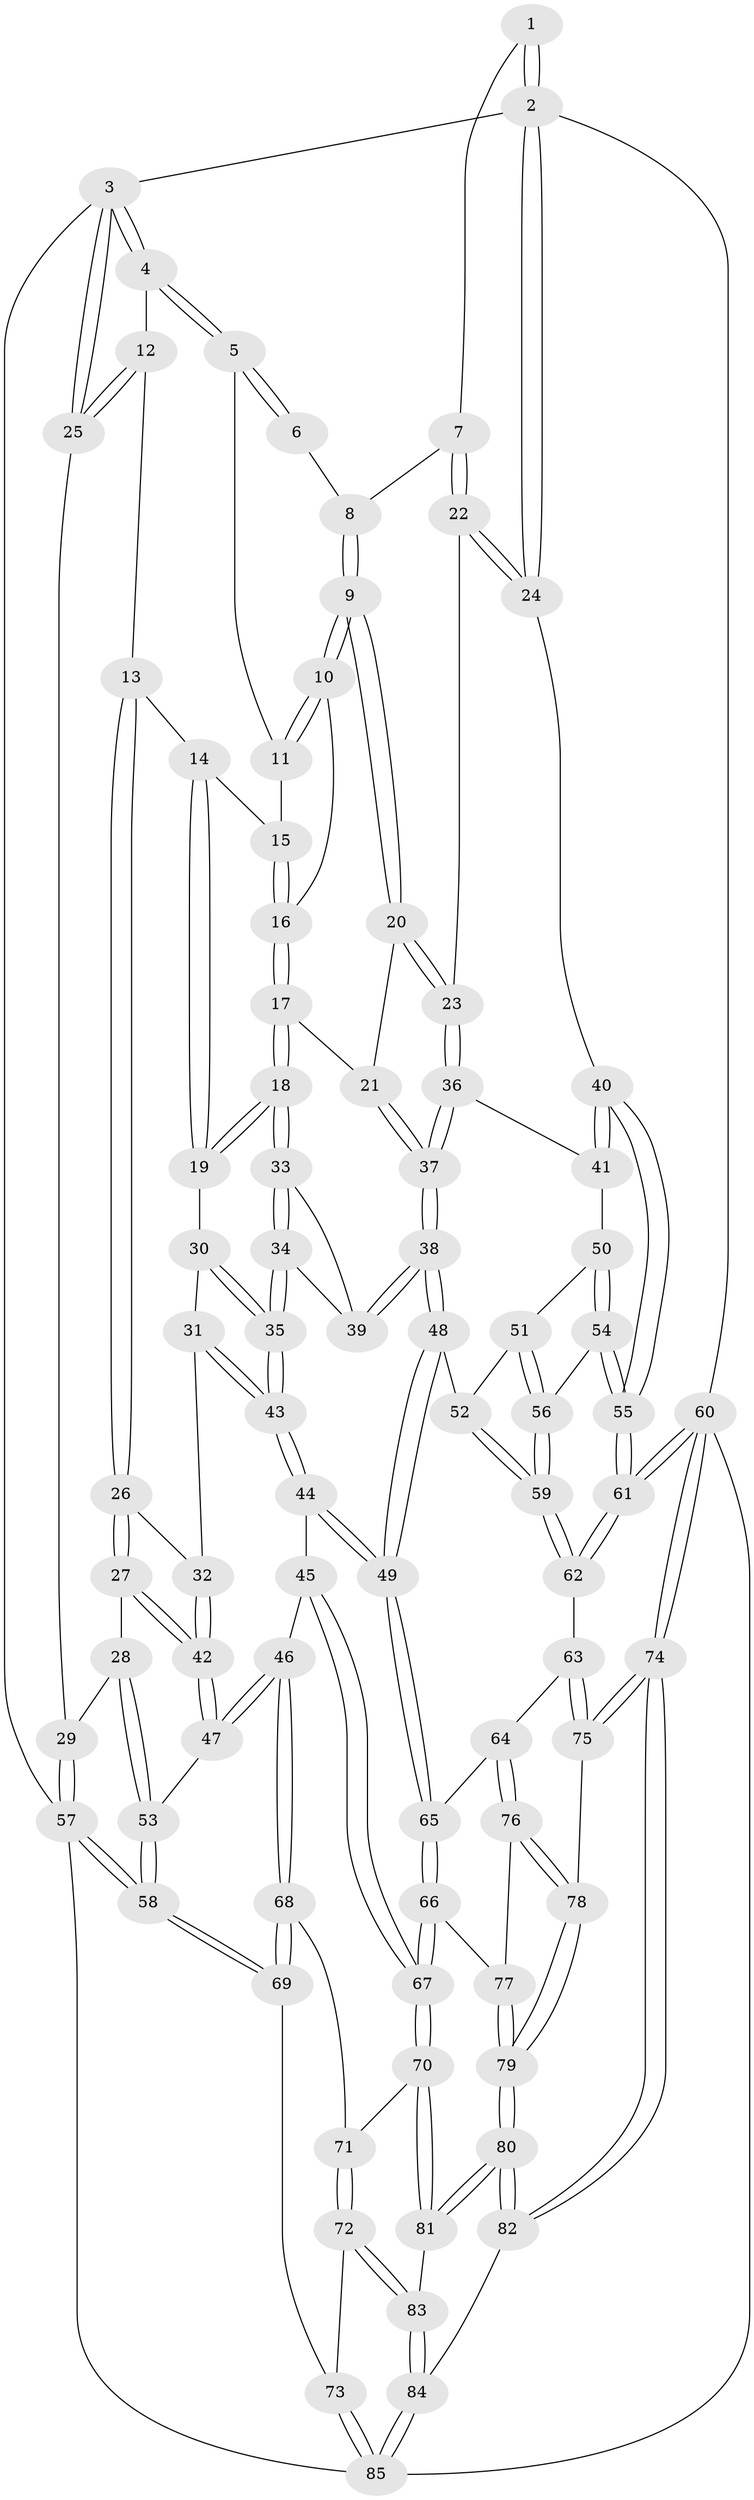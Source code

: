 // coarse degree distribution, {4: 0.45098039215686275, 3: 0.0784313725490196, 6: 0.09803921568627451, 5: 0.35294117647058826, 8: 0.0196078431372549}
// Generated by graph-tools (version 1.1) at 2025/24/03/03/25 07:24:40]
// undirected, 85 vertices, 209 edges
graph export_dot {
graph [start="1"]
  node [color=gray90,style=filled];
  1 [pos="+0.9388064320628953+0"];
  2 [pos="+1+0"];
  3 [pos="+0+0"];
  4 [pos="+0.2774696136137553+0"];
  5 [pos="+0.633272412606654+0"];
  6 [pos="+0.8238927537469977+0"];
  7 [pos="+0.9578823293518398+0.1372362562914626"];
  8 [pos="+0.8462117949501409+0"];
  9 [pos="+0.8181690858879925+0.16531432644843633"];
  10 [pos="+0.7550947874497818+0.10478970105835995"];
  11 [pos="+0.6316151223885599+0"];
  12 [pos="+0.25718291725948955+0.03285115575682371"];
  13 [pos="+0.27008977589910305+0.06950603658146322"];
  14 [pos="+0.44320736226778856+0.13238365284927453"];
  15 [pos="+0.6059998726244944+0.009034736475122925"];
  16 [pos="+0.6189387226270576+0.13374955965069343"];
  17 [pos="+0.61506505593741+0.19991193008020877"];
  18 [pos="+0.5951214741758879+0.21582119889945475"];
  19 [pos="+0.5044328314463652+0.2009939485122361"];
  20 [pos="+0.8245588628229331+0.1850842976538771"];
  21 [pos="+0.6734566651420564+0.21156831472978124"];
  22 [pos="+0.9592112734408995+0.14116513470809633"];
  23 [pos="+0.8472601040811527+0.20180009977102753"];
  24 [pos="+1+0.1408399821799119"];
  25 [pos="+0+0.20659127281503994"];
  26 [pos="+0.26381267679922754+0.13954114536244358"];
  27 [pos="+0.07874485453168781+0.3279839203741971"];
  28 [pos="+0.05187065009646427+0.33057756763791674"];
  29 [pos="+0+0.2700278481304967"];
  30 [pos="+0.45903621465816996+0.25422156334314683"];
  31 [pos="+0.3296819129570842+0.28484479734639284"];
  32 [pos="+0.32949244125964383+0.28474329030561296"];
  33 [pos="+0.5934218424469622+0.23628973825140182"];
  34 [pos="+0.5030010037151761+0.3530234813154775"];
  35 [pos="+0.4914765523349474+0.3623114929899835"];
  36 [pos="+0.8603533595779355+0.2892406432201988"];
  37 [pos="+0.742618839180999+0.3805868175214042"];
  38 [pos="+0.6942300538353471+0.45218278049756777"];
  39 [pos="+0.6321745216882637+0.3520944220552307"];
  40 [pos="+1+0.3088382454511359"];
  41 [pos="+0.9099264352191107+0.327851348176136"];
  42 [pos="+0.21787278145358827+0.4142758790591692"];
  43 [pos="+0.45241390636083745+0.4412045570213572"];
  44 [pos="+0.4556644590291313+0.4677726940706681"];
  45 [pos="+0.42776316015678906+0.49684150374359776"];
  46 [pos="+0.25799311458909396+0.5216963328744402"];
  47 [pos="+0.24955979771611567+0.5126264504667508"];
  48 [pos="+0.6941275981668001+0.45279568137614873"];
  49 [pos="+0.6570912849814978+0.4997797386772715"];
  50 [pos="+0.9143285041230849+0.43102102273843135"];
  51 [pos="+0.8669079003482602+0.4789284973938868"];
  52 [pos="+0.7403979645835393+0.464235367668142"];
  53 [pos="+0.0787152885133445+0.5227306122699401"];
  54 [pos="+1+0.5024040974202157"];
  55 [pos="+1+0.5069769589977967"];
  56 [pos="+0.8986763540882724+0.580407132641912"];
  57 [pos="+0+0.7393599481169069"];
  58 [pos="+0+0.7287546895575752"];
  59 [pos="+0.8841894752615814+0.6189079860425378"];
  60 [pos="+1+1"];
  61 [pos="+1+1"];
  62 [pos="+0.8798795218428064+0.6384898827212006"];
  63 [pos="+0.788578624371669+0.6551994339415147"];
  64 [pos="+0.7232789105672824+0.6397753228632592"];
  65 [pos="+0.6571106319123304+0.49990854124894296"];
  66 [pos="+0.4966365684606464+0.7248513141842268"];
  67 [pos="+0.4613516775339831+0.7385928942405354"];
  68 [pos="+0.24709182934248655+0.5774672226432268"];
  69 [pos="+0+0.7385660667460762"];
  70 [pos="+0.45605040535435193+0.7462945010457135"];
  71 [pos="+0.25732410963330693+0.6107358291631827"];
  72 [pos="+0.22149887006013086+0.7983049261732557"];
  73 [pos="+0.059222443612206556+0.7861462862506658"];
  74 [pos="+1+1"];
  75 [pos="+0.8074719480104703+0.8046774714690071"];
  76 [pos="+0.6916044871156294+0.6881565847425615"];
  77 [pos="+0.6297587636473723+0.7228071356281129"];
  78 [pos="+0.7274168821094761+0.7888691020732668"];
  79 [pos="+0.6601897743406495+0.8682401715890302"];
  80 [pos="+0.6094746143796973+1"];
  81 [pos="+0.45265474123203087+0.7569545580395951"];
  82 [pos="+0.6205528677696297+1"];
  83 [pos="+0.282176076565492+0.8375129118532229"];
  84 [pos="+0.28953304419383386+1"];
  85 [pos="+0.2347091583516335+1"];
  1 -- 2;
  1 -- 2;
  1 -- 7;
  2 -- 3;
  2 -- 24;
  2 -- 24;
  2 -- 60;
  3 -- 4;
  3 -- 4;
  3 -- 25;
  3 -- 25;
  3 -- 57;
  4 -- 5;
  4 -- 5;
  4 -- 12;
  5 -- 6;
  5 -- 6;
  5 -- 11;
  6 -- 8;
  7 -- 8;
  7 -- 22;
  7 -- 22;
  8 -- 9;
  8 -- 9;
  9 -- 10;
  9 -- 10;
  9 -- 20;
  9 -- 20;
  10 -- 11;
  10 -- 11;
  10 -- 16;
  11 -- 15;
  12 -- 13;
  12 -- 25;
  12 -- 25;
  13 -- 14;
  13 -- 26;
  13 -- 26;
  14 -- 15;
  14 -- 19;
  14 -- 19;
  15 -- 16;
  15 -- 16;
  16 -- 17;
  16 -- 17;
  17 -- 18;
  17 -- 18;
  17 -- 21;
  18 -- 19;
  18 -- 19;
  18 -- 33;
  18 -- 33;
  19 -- 30;
  20 -- 21;
  20 -- 23;
  20 -- 23;
  21 -- 37;
  21 -- 37;
  22 -- 23;
  22 -- 24;
  22 -- 24;
  23 -- 36;
  23 -- 36;
  24 -- 40;
  25 -- 29;
  26 -- 27;
  26 -- 27;
  26 -- 32;
  27 -- 28;
  27 -- 42;
  27 -- 42;
  28 -- 29;
  28 -- 53;
  28 -- 53;
  29 -- 57;
  29 -- 57;
  30 -- 31;
  30 -- 35;
  30 -- 35;
  31 -- 32;
  31 -- 43;
  31 -- 43;
  32 -- 42;
  32 -- 42;
  33 -- 34;
  33 -- 34;
  33 -- 39;
  34 -- 35;
  34 -- 35;
  34 -- 39;
  35 -- 43;
  35 -- 43;
  36 -- 37;
  36 -- 37;
  36 -- 41;
  37 -- 38;
  37 -- 38;
  38 -- 39;
  38 -- 39;
  38 -- 48;
  38 -- 48;
  40 -- 41;
  40 -- 41;
  40 -- 55;
  40 -- 55;
  41 -- 50;
  42 -- 47;
  42 -- 47;
  43 -- 44;
  43 -- 44;
  44 -- 45;
  44 -- 49;
  44 -- 49;
  45 -- 46;
  45 -- 67;
  45 -- 67;
  46 -- 47;
  46 -- 47;
  46 -- 68;
  46 -- 68;
  47 -- 53;
  48 -- 49;
  48 -- 49;
  48 -- 52;
  49 -- 65;
  49 -- 65;
  50 -- 51;
  50 -- 54;
  50 -- 54;
  51 -- 52;
  51 -- 56;
  51 -- 56;
  52 -- 59;
  52 -- 59;
  53 -- 58;
  53 -- 58;
  54 -- 55;
  54 -- 55;
  54 -- 56;
  55 -- 61;
  55 -- 61;
  56 -- 59;
  56 -- 59;
  57 -- 58;
  57 -- 58;
  57 -- 85;
  58 -- 69;
  58 -- 69;
  59 -- 62;
  59 -- 62;
  60 -- 61;
  60 -- 61;
  60 -- 74;
  60 -- 74;
  60 -- 85;
  61 -- 62;
  61 -- 62;
  62 -- 63;
  63 -- 64;
  63 -- 75;
  63 -- 75;
  64 -- 65;
  64 -- 76;
  64 -- 76;
  65 -- 66;
  65 -- 66;
  66 -- 67;
  66 -- 67;
  66 -- 77;
  67 -- 70;
  67 -- 70;
  68 -- 69;
  68 -- 69;
  68 -- 71;
  69 -- 73;
  70 -- 71;
  70 -- 81;
  70 -- 81;
  71 -- 72;
  71 -- 72;
  72 -- 73;
  72 -- 83;
  72 -- 83;
  73 -- 85;
  73 -- 85;
  74 -- 75;
  74 -- 75;
  74 -- 82;
  74 -- 82;
  75 -- 78;
  76 -- 77;
  76 -- 78;
  76 -- 78;
  77 -- 79;
  77 -- 79;
  78 -- 79;
  78 -- 79;
  79 -- 80;
  79 -- 80;
  80 -- 81;
  80 -- 81;
  80 -- 82;
  80 -- 82;
  81 -- 83;
  82 -- 84;
  83 -- 84;
  83 -- 84;
  84 -- 85;
  84 -- 85;
}

